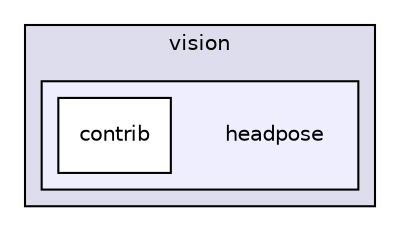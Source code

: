 digraph "/build/FastDeploy/fastdeploy/vision/headpose" {
  compound=true
  node [ fontsize="10", fontname="Helvetica"];
  edge [ labelfontsize="10", labelfontname="Helvetica"];
  subgraph clusterdir_e0f97e9c6c2e64a15c9e5b824b806a92 {
    graph [ bgcolor="#ddddee", pencolor="black", label="vision" fontname="Helvetica", fontsize="10", URL="dir_e0f97e9c6c2e64a15c9e5b824b806a92.html"]
  subgraph clusterdir_646f47178e3d2bfbdf065d3ac6fc4540 {
    graph [ bgcolor="#eeeeff", pencolor="black", label="" URL="dir_646f47178e3d2bfbdf065d3ac6fc4540.html"];
    dir_646f47178e3d2bfbdf065d3ac6fc4540 [shape=plaintext label="headpose"];
    dir_efe8e1d7ed1fbafc3554d94eee6f453f [shape=box label="contrib" color="black" fillcolor="white" style="filled" URL="dir_efe8e1d7ed1fbafc3554d94eee6f453f.html"];
  }
  }
}
